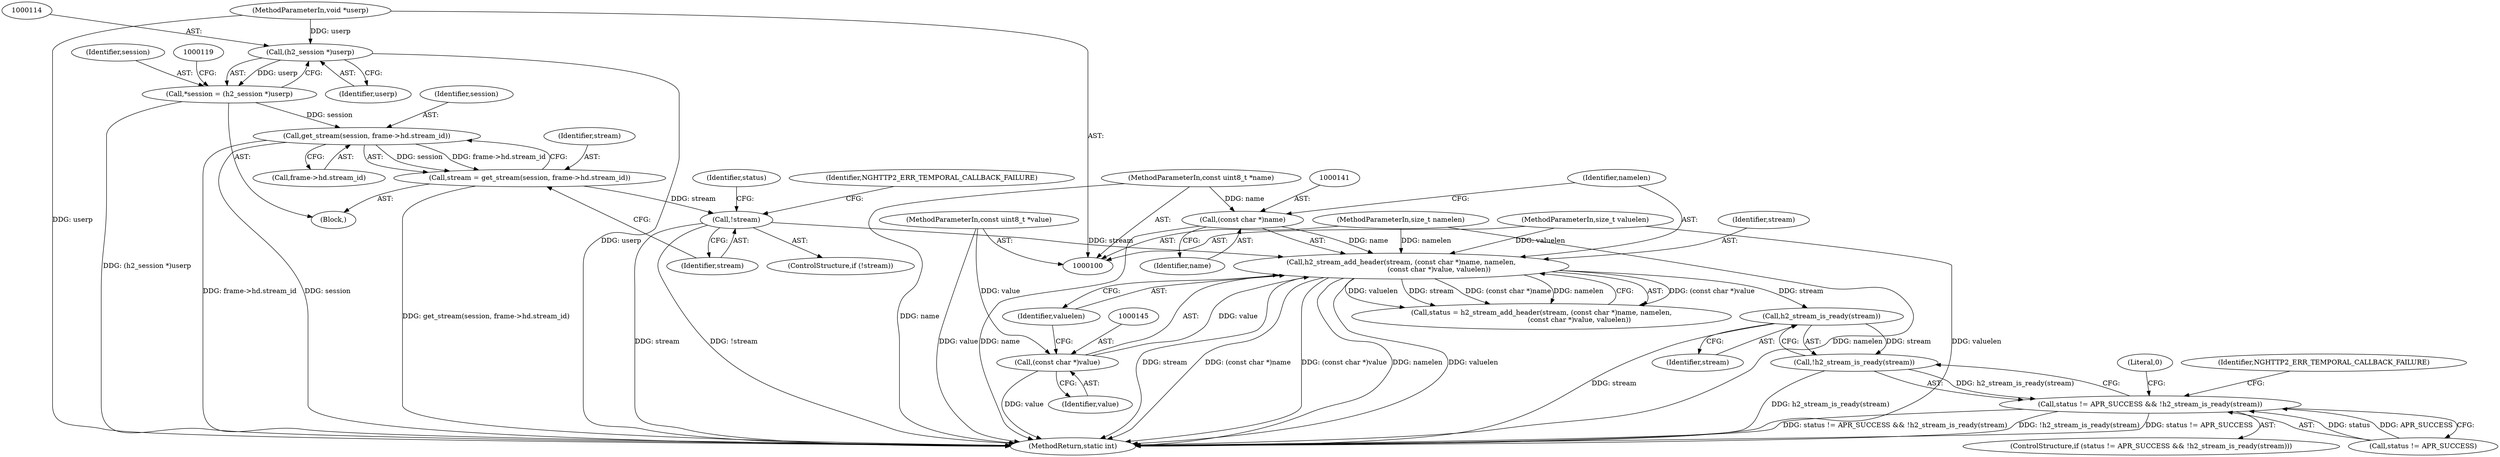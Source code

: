 digraph "1_httpd_29c63b786ae028d82405421585e91283c8fa0da3@API" {
"1000154" [label="(Call,h2_stream_is_ready(stream))"];
"1000138" [label="(Call,h2_stream_add_header(stream, (const char *)name, namelen,\n                                   (const char *)value, valuelen))"];
"1000131" [label="(Call,!stream)"];
"1000121" [label="(Call,stream = get_stream(session, frame->hd.stream_id))"];
"1000123" [label="(Call,get_stream(session, frame->hd.stream_id))"];
"1000111" [label="(Call,*session = (h2_session *)userp)"];
"1000113" [label="(Call,(h2_session *)userp)"];
"1000108" [label="(MethodParameterIn,void *userp)"];
"1000140" [label="(Call,(const char *)name)"];
"1000103" [label="(MethodParameterIn,const uint8_t *name)"];
"1000104" [label="(MethodParameterIn,size_t namelen)"];
"1000144" [label="(Call,(const char *)value)"];
"1000105" [label="(MethodParameterIn,const uint8_t *value)"];
"1000106" [label="(MethodParameterIn,size_t valuelen)"];
"1000153" [label="(Call,!h2_stream_is_ready(stream))"];
"1000149" [label="(Call,status != APR_SUCCESS && !h2_stream_is_ready(stream))"];
"1000139" [label="(Identifier,stream)"];
"1000122" [label="(Identifier,stream)"];
"1000130" [label="(ControlStructure,if (!stream))"];
"1000137" [label="(Identifier,status)"];
"1000143" [label="(Identifier,namelen)"];
"1000155" [label="(Identifier,stream)"];
"1000104" [label="(MethodParameterIn,size_t namelen)"];
"1000111" [label="(Call,*session = (h2_session *)userp)"];
"1000109" [label="(Block,)"];
"1000140" [label="(Call,(const char *)name)"];
"1000113" [label="(Call,(h2_session *)userp)"];
"1000161" [label="(MethodReturn,static int)"];
"1000142" [label="(Identifier,name)"];
"1000136" [label="(Call,status = h2_stream_add_header(stream, (const char *)name, namelen,\n                                   (const char *)value, valuelen))"];
"1000138" [label="(Call,h2_stream_add_header(stream, (const char *)name, namelen,\n                                   (const char *)value, valuelen))"];
"1000135" [label="(Identifier,NGHTTP2_ERR_TEMPORAL_CALLBACK_FAILURE)"];
"1000147" [label="(Identifier,valuelen)"];
"1000108" [label="(MethodParameterIn,void *userp)"];
"1000148" [label="(ControlStructure,if (status != APR_SUCCESS && !h2_stream_is_ready(stream)))"];
"1000160" [label="(Literal,0)"];
"1000146" [label="(Identifier,value)"];
"1000124" [label="(Identifier,session)"];
"1000153" [label="(Call,!h2_stream_is_ready(stream))"];
"1000131" [label="(Call,!stream)"];
"1000125" [label="(Call,frame->hd.stream_id)"];
"1000112" [label="(Identifier,session)"];
"1000103" [label="(MethodParameterIn,const uint8_t *name)"];
"1000106" [label="(MethodParameterIn,size_t valuelen)"];
"1000149" [label="(Call,status != APR_SUCCESS && !h2_stream_is_ready(stream))"];
"1000154" [label="(Call,h2_stream_is_ready(stream))"];
"1000115" [label="(Identifier,userp)"];
"1000132" [label="(Identifier,stream)"];
"1000105" [label="(MethodParameterIn,const uint8_t *value)"];
"1000150" [label="(Call,status != APR_SUCCESS)"];
"1000158" [label="(Identifier,NGHTTP2_ERR_TEMPORAL_CALLBACK_FAILURE)"];
"1000121" [label="(Call,stream = get_stream(session, frame->hd.stream_id))"];
"1000123" [label="(Call,get_stream(session, frame->hd.stream_id))"];
"1000144" [label="(Call,(const char *)value)"];
"1000154" -> "1000153"  [label="AST: "];
"1000154" -> "1000155"  [label="CFG: "];
"1000155" -> "1000154"  [label="AST: "];
"1000153" -> "1000154"  [label="CFG: "];
"1000154" -> "1000161"  [label="DDG: stream"];
"1000154" -> "1000153"  [label="DDG: stream"];
"1000138" -> "1000154"  [label="DDG: stream"];
"1000138" -> "1000136"  [label="AST: "];
"1000138" -> "1000147"  [label="CFG: "];
"1000139" -> "1000138"  [label="AST: "];
"1000140" -> "1000138"  [label="AST: "];
"1000143" -> "1000138"  [label="AST: "];
"1000144" -> "1000138"  [label="AST: "];
"1000147" -> "1000138"  [label="AST: "];
"1000136" -> "1000138"  [label="CFG: "];
"1000138" -> "1000161"  [label="DDG: stream"];
"1000138" -> "1000161"  [label="DDG: (const char *)name"];
"1000138" -> "1000161"  [label="DDG: (const char *)value"];
"1000138" -> "1000161"  [label="DDG: namelen"];
"1000138" -> "1000161"  [label="DDG: valuelen"];
"1000138" -> "1000136"  [label="DDG: (const char *)value"];
"1000138" -> "1000136"  [label="DDG: valuelen"];
"1000138" -> "1000136"  [label="DDG: stream"];
"1000138" -> "1000136"  [label="DDG: (const char *)name"];
"1000138" -> "1000136"  [label="DDG: namelen"];
"1000131" -> "1000138"  [label="DDG: stream"];
"1000140" -> "1000138"  [label="DDG: name"];
"1000104" -> "1000138"  [label="DDG: namelen"];
"1000144" -> "1000138"  [label="DDG: value"];
"1000106" -> "1000138"  [label="DDG: valuelen"];
"1000131" -> "1000130"  [label="AST: "];
"1000131" -> "1000132"  [label="CFG: "];
"1000132" -> "1000131"  [label="AST: "];
"1000135" -> "1000131"  [label="CFG: "];
"1000137" -> "1000131"  [label="CFG: "];
"1000131" -> "1000161"  [label="DDG: stream"];
"1000131" -> "1000161"  [label="DDG: !stream"];
"1000121" -> "1000131"  [label="DDG: stream"];
"1000121" -> "1000109"  [label="AST: "];
"1000121" -> "1000123"  [label="CFG: "];
"1000122" -> "1000121"  [label="AST: "];
"1000123" -> "1000121"  [label="AST: "];
"1000132" -> "1000121"  [label="CFG: "];
"1000121" -> "1000161"  [label="DDG: get_stream(session, frame->hd.stream_id)"];
"1000123" -> "1000121"  [label="DDG: session"];
"1000123" -> "1000121"  [label="DDG: frame->hd.stream_id"];
"1000123" -> "1000125"  [label="CFG: "];
"1000124" -> "1000123"  [label="AST: "];
"1000125" -> "1000123"  [label="AST: "];
"1000123" -> "1000161"  [label="DDG: frame->hd.stream_id"];
"1000123" -> "1000161"  [label="DDG: session"];
"1000111" -> "1000123"  [label="DDG: session"];
"1000111" -> "1000109"  [label="AST: "];
"1000111" -> "1000113"  [label="CFG: "];
"1000112" -> "1000111"  [label="AST: "];
"1000113" -> "1000111"  [label="AST: "];
"1000119" -> "1000111"  [label="CFG: "];
"1000111" -> "1000161"  [label="DDG: (h2_session *)userp"];
"1000113" -> "1000111"  [label="DDG: userp"];
"1000113" -> "1000115"  [label="CFG: "];
"1000114" -> "1000113"  [label="AST: "];
"1000115" -> "1000113"  [label="AST: "];
"1000113" -> "1000161"  [label="DDG: userp"];
"1000108" -> "1000113"  [label="DDG: userp"];
"1000108" -> "1000100"  [label="AST: "];
"1000108" -> "1000161"  [label="DDG: userp"];
"1000140" -> "1000142"  [label="CFG: "];
"1000141" -> "1000140"  [label="AST: "];
"1000142" -> "1000140"  [label="AST: "];
"1000143" -> "1000140"  [label="CFG: "];
"1000140" -> "1000161"  [label="DDG: name"];
"1000103" -> "1000140"  [label="DDG: name"];
"1000103" -> "1000100"  [label="AST: "];
"1000103" -> "1000161"  [label="DDG: name"];
"1000104" -> "1000100"  [label="AST: "];
"1000104" -> "1000161"  [label="DDG: namelen"];
"1000144" -> "1000146"  [label="CFG: "];
"1000145" -> "1000144"  [label="AST: "];
"1000146" -> "1000144"  [label="AST: "];
"1000147" -> "1000144"  [label="CFG: "];
"1000144" -> "1000161"  [label="DDG: value"];
"1000105" -> "1000144"  [label="DDG: value"];
"1000105" -> "1000100"  [label="AST: "];
"1000105" -> "1000161"  [label="DDG: value"];
"1000106" -> "1000100"  [label="AST: "];
"1000106" -> "1000161"  [label="DDG: valuelen"];
"1000153" -> "1000149"  [label="AST: "];
"1000149" -> "1000153"  [label="CFG: "];
"1000153" -> "1000161"  [label="DDG: h2_stream_is_ready(stream)"];
"1000153" -> "1000149"  [label="DDG: h2_stream_is_ready(stream)"];
"1000149" -> "1000148"  [label="AST: "];
"1000149" -> "1000150"  [label="CFG: "];
"1000150" -> "1000149"  [label="AST: "];
"1000158" -> "1000149"  [label="CFG: "];
"1000160" -> "1000149"  [label="CFG: "];
"1000149" -> "1000161"  [label="DDG: status != APR_SUCCESS && !h2_stream_is_ready(stream)"];
"1000149" -> "1000161"  [label="DDG: !h2_stream_is_ready(stream)"];
"1000149" -> "1000161"  [label="DDG: status != APR_SUCCESS"];
"1000150" -> "1000149"  [label="DDG: status"];
"1000150" -> "1000149"  [label="DDG: APR_SUCCESS"];
}
